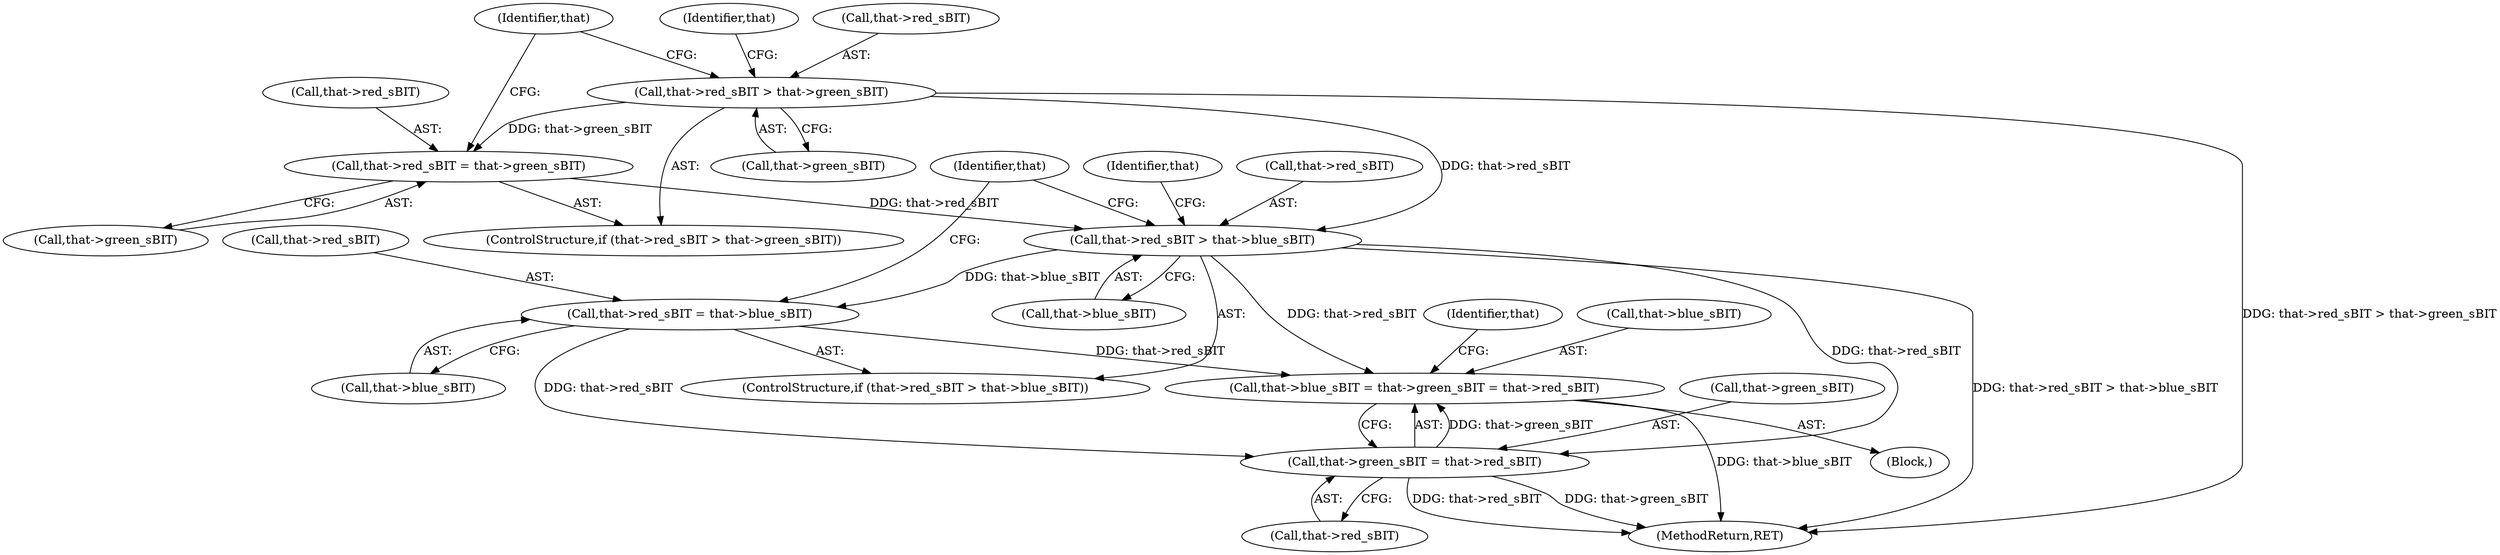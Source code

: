 digraph "0_Android_9d4853418ab2f754c2b63e091c29c5529b8b86ca_77@pointer" {
"1001277" [label="(Call,that->red_sBIT = that->blue_sBIT)"];
"1001270" [label="(Call,that->red_sBIT > that->blue_sBIT)"];
"1001262" [label="(Call,that->red_sBIT = that->green_sBIT)"];
"1001255" [label="(Call,that->red_sBIT > that->green_sBIT)"];
"1001284" [label="(Call,that->blue_sBIT = that->green_sBIT = that->red_sBIT)"];
"1001288" [label="(Call,that->green_sBIT = that->red_sBIT)"];
"1001285" [label="(Call,that->blue_sBIT)"];
"1001254" [label="(ControlStructure,if (that->red_sBIT > that->green_sBIT))"];
"1001259" [label="(Call,that->green_sBIT)"];
"1001262" [label="(Call,that->red_sBIT = that->green_sBIT)"];
"1001325" [label="(MethodReturn,RET)"];
"1001256" [label="(Call,that->red_sBIT)"];
"1001278" [label="(Call,that->red_sBIT)"];
"1001284" [label="(Call,that->blue_sBIT = that->green_sBIT = that->red_sBIT)"];
"1001270" [label="(Call,that->red_sBIT > that->blue_sBIT)"];
"1001292" [label="(Call,that->red_sBIT)"];
"1001269" [label="(ControlStructure,if (that->red_sBIT > that->blue_sBIT))"];
"1001263" [label="(Call,that->red_sBIT)"];
"1000152" [label="(Block,)"];
"1001272" [label="(Identifier,that)"];
"1001255" [label="(Call,that->red_sBIT > that->green_sBIT)"];
"1001277" [label="(Call,that->red_sBIT = that->blue_sBIT)"];
"1001288" [label="(Call,that->green_sBIT = that->red_sBIT)"];
"1001264" [label="(Identifier,that)"];
"1001281" [label="(Call,that->blue_sBIT)"];
"1001266" [label="(Call,that->green_sBIT)"];
"1001286" [label="(Identifier,that)"];
"1001298" [label="(Identifier,that)"];
"1001279" [label="(Identifier,that)"];
"1001289" [label="(Call,that->green_sBIT)"];
"1001274" [label="(Call,that->blue_sBIT)"];
"1001271" [label="(Call,that->red_sBIT)"];
"1001277" -> "1001269"  [label="AST: "];
"1001277" -> "1001281"  [label="CFG: "];
"1001278" -> "1001277"  [label="AST: "];
"1001281" -> "1001277"  [label="AST: "];
"1001286" -> "1001277"  [label="CFG: "];
"1001270" -> "1001277"  [label="DDG: that->blue_sBIT"];
"1001277" -> "1001284"  [label="DDG: that->red_sBIT"];
"1001277" -> "1001288"  [label="DDG: that->red_sBIT"];
"1001270" -> "1001269"  [label="AST: "];
"1001270" -> "1001274"  [label="CFG: "];
"1001271" -> "1001270"  [label="AST: "];
"1001274" -> "1001270"  [label="AST: "];
"1001279" -> "1001270"  [label="CFG: "];
"1001286" -> "1001270"  [label="CFG: "];
"1001270" -> "1001325"  [label="DDG: that->red_sBIT > that->blue_sBIT"];
"1001262" -> "1001270"  [label="DDG: that->red_sBIT"];
"1001255" -> "1001270"  [label="DDG: that->red_sBIT"];
"1001270" -> "1001284"  [label="DDG: that->red_sBIT"];
"1001270" -> "1001288"  [label="DDG: that->red_sBIT"];
"1001262" -> "1001254"  [label="AST: "];
"1001262" -> "1001266"  [label="CFG: "];
"1001263" -> "1001262"  [label="AST: "];
"1001266" -> "1001262"  [label="AST: "];
"1001272" -> "1001262"  [label="CFG: "];
"1001255" -> "1001262"  [label="DDG: that->green_sBIT"];
"1001255" -> "1001254"  [label="AST: "];
"1001255" -> "1001259"  [label="CFG: "];
"1001256" -> "1001255"  [label="AST: "];
"1001259" -> "1001255"  [label="AST: "];
"1001264" -> "1001255"  [label="CFG: "];
"1001272" -> "1001255"  [label="CFG: "];
"1001255" -> "1001325"  [label="DDG: that->red_sBIT > that->green_sBIT"];
"1001284" -> "1000152"  [label="AST: "];
"1001284" -> "1001288"  [label="CFG: "];
"1001285" -> "1001284"  [label="AST: "];
"1001288" -> "1001284"  [label="AST: "];
"1001298" -> "1001284"  [label="CFG: "];
"1001284" -> "1001325"  [label="DDG: that->blue_sBIT"];
"1001288" -> "1001284"  [label="DDG: that->green_sBIT"];
"1001288" -> "1001292"  [label="CFG: "];
"1001289" -> "1001288"  [label="AST: "];
"1001292" -> "1001288"  [label="AST: "];
"1001288" -> "1001325"  [label="DDG: that->green_sBIT"];
"1001288" -> "1001325"  [label="DDG: that->red_sBIT"];
}
